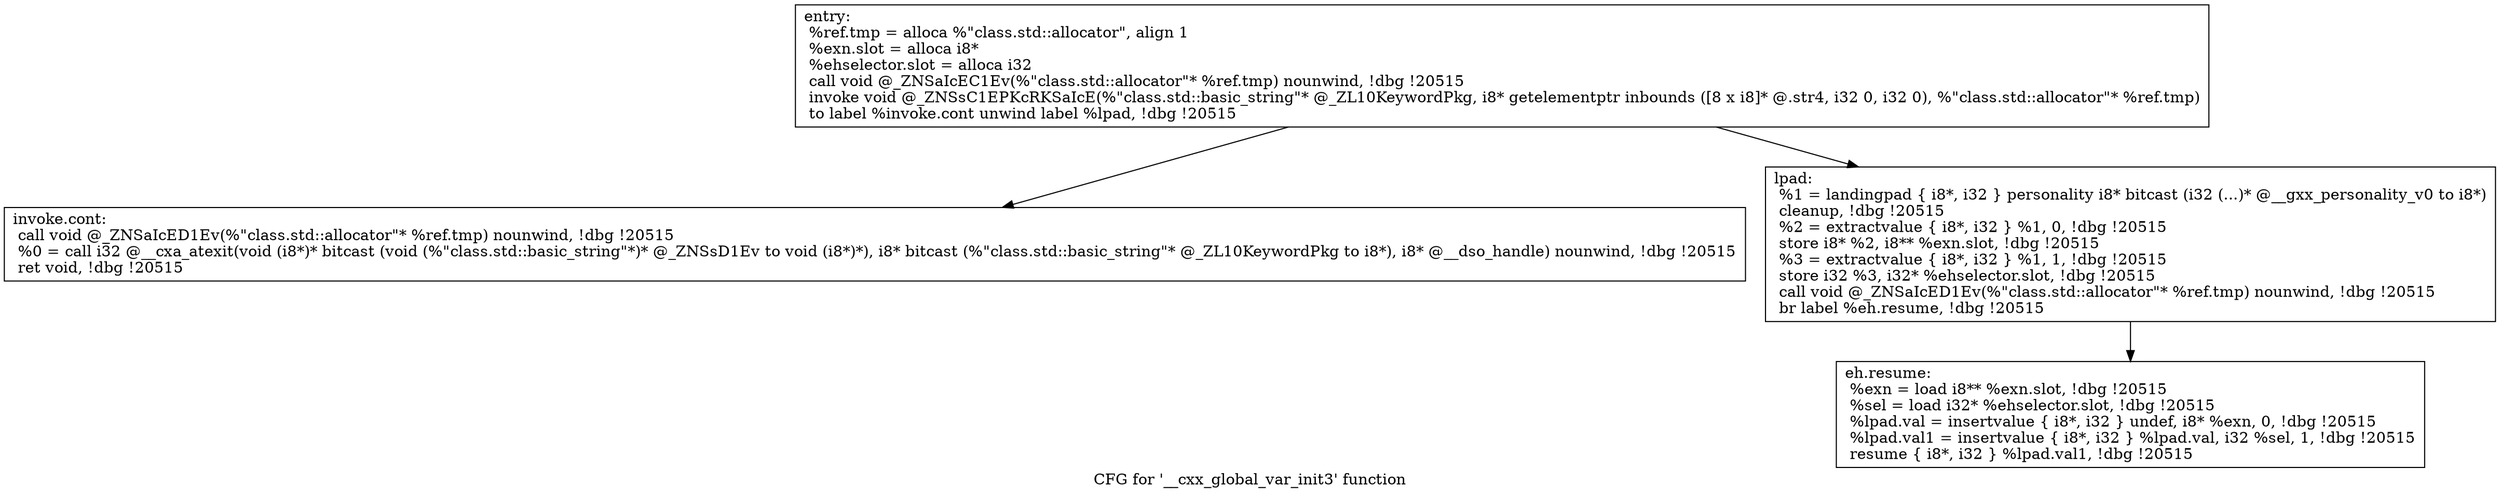 digraph "CFG for '__cxx_global_var_init3' function" {
	label="CFG for '__cxx_global_var_init3' function";

	Node0x7fd4417670a0 [shape=record,label="{entry:\l  %ref.tmp = alloca %\"class.std::allocator\", align 1\l  %exn.slot = alloca i8*\l  %ehselector.slot = alloca i32\l  call void @_ZNSaIcEC1Ev(%\"class.std::allocator\"* %ref.tmp) nounwind, !dbg !20515\l  invoke void @_ZNSsC1EPKcRKSaIcE(%\"class.std::basic_string\"* @_ZL10KeywordPkg, i8* getelementptr inbounds ([8 x i8]* @.str4, i32 0, i32 0), %\"class.std::allocator\"* %ref.tmp)\l          to label %invoke.cont unwind label %lpad, !dbg !20515\l}"];
	Node0x7fd4417670a0 -> Node0x7fd4417670f0;
	Node0x7fd4417670a0 -> Node0x7fd441767140;
	Node0x7fd4417670f0 [shape=record,label="{invoke.cont:                                      \l  call void @_ZNSaIcED1Ev(%\"class.std::allocator\"* %ref.tmp) nounwind, !dbg !20515\l  %0 = call i32 @__cxa_atexit(void (i8*)* bitcast (void (%\"class.std::basic_string\"*)* @_ZNSsD1Ev to void (i8*)*), i8* bitcast (%\"class.std::basic_string\"* @_ZL10KeywordPkg to i8*), i8* @__dso_handle) nounwind, !dbg !20515\l  ret void, !dbg !20515\l}"];
	Node0x7fd441767140 [shape=record,label="{lpad:                                             \l  %1 = landingpad \{ i8*, i32 \} personality i8* bitcast (i32 (...)* @__gxx_personality_v0 to i8*)\l          cleanup, !dbg !20515\l  %2 = extractvalue \{ i8*, i32 \} %1, 0, !dbg !20515\l  store i8* %2, i8** %exn.slot, !dbg !20515\l  %3 = extractvalue \{ i8*, i32 \} %1, 1, !dbg !20515\l  store i32 %3, i32* %ehselector.slot, !dbg !20515\l  call void @_ZNSaIcED1Ev(%\"class.std::allocator\"* %ref.tmp) nounwind, !dbg !20515\l  br label %eh.resume, !dbg !20515\l}"];
	Node0x7fd441767140 -> Node0x7fd441767190;
	Node0x7fd441767190 [shape=record,label="{eh.resume:                                        \l  %exn = load i8** %exn.slot, !dbg !20515\l  %sel = load i32* %ehselector.slot, !dbg !20515\l  %lpad.val = insertvalue \{ i8*, i32 \} undef, i8* %exn, 0, !dbg !20515\l  %lpad.val1 = insertvalue \{ i8*, i32 \} %lpad.val, i32 %sel, 1, !dbg !20515\l  resume \{ i8*, i32 \} %lpad.val1, !dbg !20515\l}"];
}
